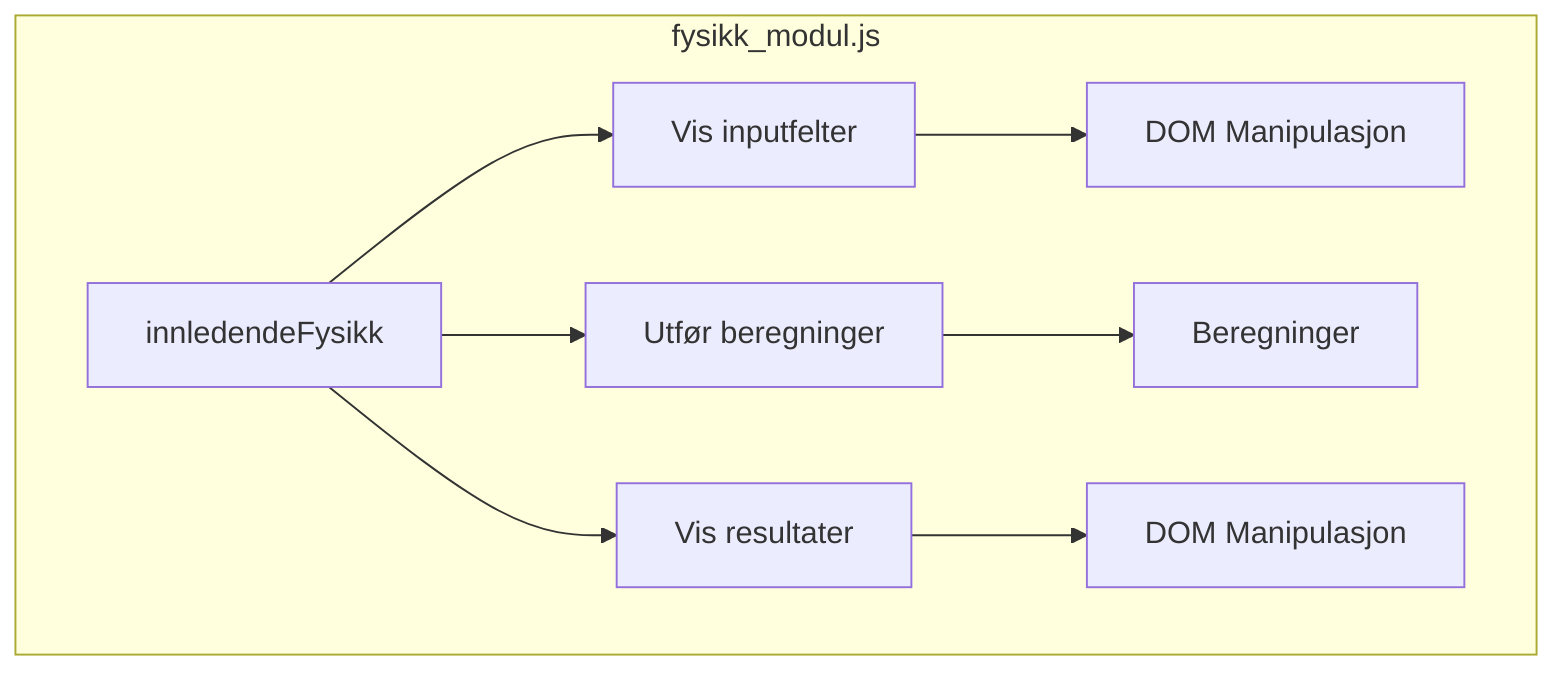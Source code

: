 graph TD
    subgraph fysikk_modul.js
        A[innledendeFysikk] --> B[Vis inputfelter]
        A --> C[Utfør beregninger]
        A --> D[Vis resultater]
        B --> E[DOM Manipulasjon]
        C --> F[Beregninger]
        D --> G[DOM Manipulasjon]
    end